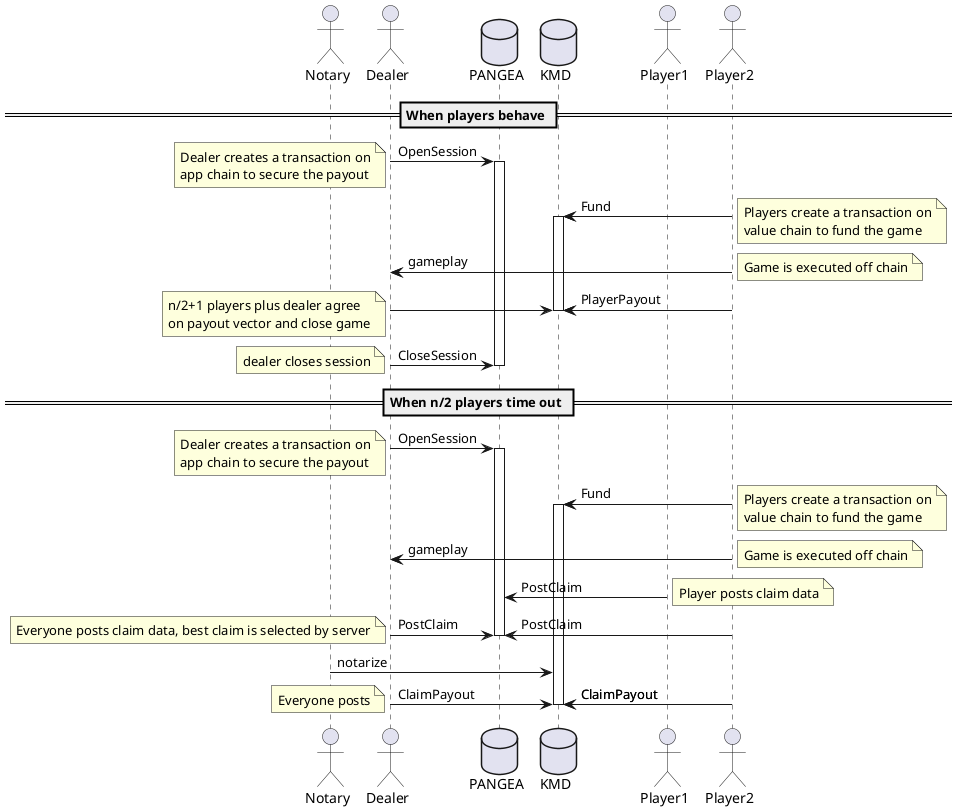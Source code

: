 # to generate: plantuml -tsvg sequence.uml

@startuml
!pragma teoz true
skinparam backgroundColor white
actor Notary
actor Dealer
database PANGEA
database KMD
actor Player1
actor Player2

== When players behave ==

Dealer -> PANGEA: OpenSession
activate PANGEA
note left: Dealer creates a transaction on\napp chain to secure the payout

Player1 -> KMD: Fund
& Player2 -> KMD: \t
activate KMD
note right: Players create a transaction on\nvalue chain to fund the game

Player1 -> Dealer: gameplay
& Player2 -> Dealer: \t
note right: Game is executed off chain

Player1 -> KMD: PlayerPayout
& Player2 -> KMD: \t
& Dealer -> KMD: \t
note left: n/2+1 players plus dealer agree\non payout vector and close game
deactivate KMD

Dealer -> PANGEA: CloseSession
deactivate PANGEA
note left: dealer closes session

== When n/2 players time out ==

Dealer -> PANGEA: OpenSession
activate PANGEA
note left: Dealer creates a transaction on\napp chain to secure the payout

Player1 -> KMD: Fund
& Player2 -> KMD: \t
activate KMD
note right: Players create a transaction on\nvalue chain to fund the game

Player1 -> Dealer: gameplay
& Player2 -> Dealer: \t
note right: Game is executed off chain

Player1 -> PANGEA: PostClaim
note right: Player posts claim data

Player2 -> PANGEA: PostClaim
& Dealer -> PANGEA: PostClaim
note left: Everyone posts claim data, best claim is selected by server
deactivate PANGEA

Notary -> KMD: notarize

Player1 -> KMD: ClaimPayout
& Player2 -> KMD: ClaimPayout
& Dealer -> KMD: ClaimPayout
note left: Everyone posts 

deactivate KMD

@enduml

